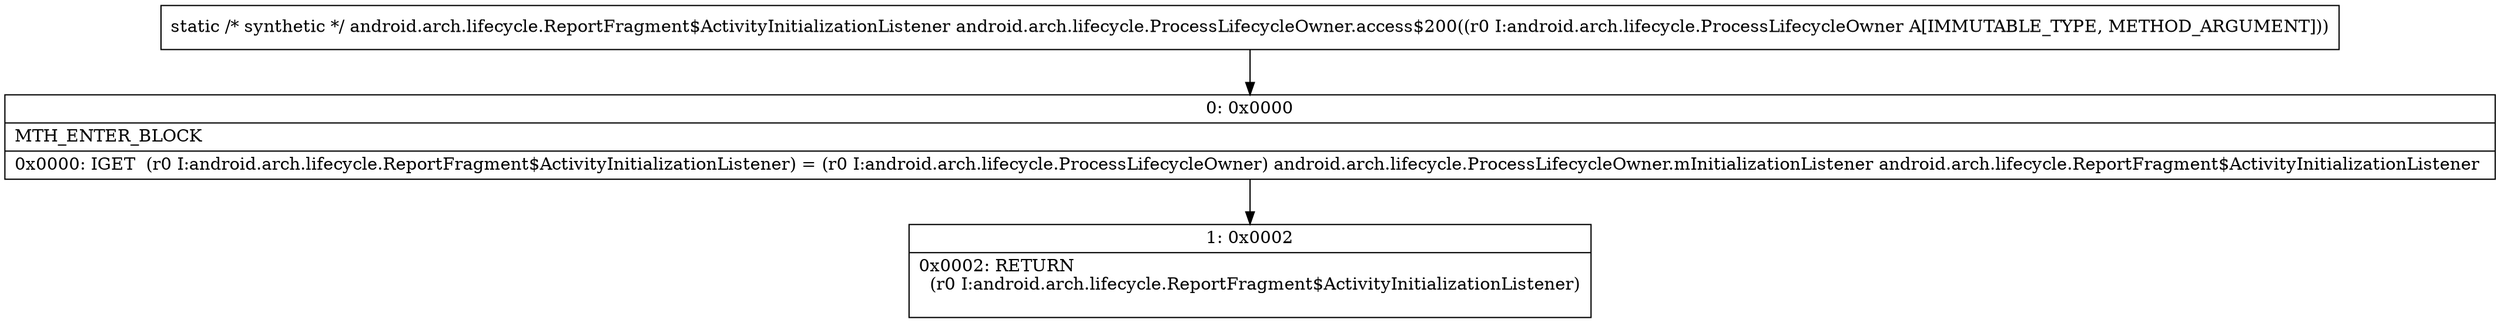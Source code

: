 digraph "CFG forandroid.arch.lifecycle.ProcessLifecycleOwner.access$200(Landroid\/arch\/lifecycle\/ProcessLifecycleOwner;)Landroid\/arch\/lifecycle\/ReportFragment$ActivityInitializationListener;" {
Node_0 [shape=record,label="{0\:\ 0x0000|MTH_ENTER_BLOCK\l|0x0000: IGET  (r0 I:android.arch.lifecycle.ReportFragment$ActivityInitializationListener) = (r0 I:android.arch.lifecycle.ProcessLifecycleOwner) android.arch.lifecycle.ProcessLifecycleOwner.mInitializationListener android.arch.lifecycle.ReportFragment$ActivityInitializationListener \l}"];
Node_1 [shape=record,label="{1\:\ 0x0002|0x0002: RETURN  \l  (r0 I:android.arch.lifecycle.ReportFragment$ActivityInitializationListener)\l \l}"];
MethodNode[shape=record,label="{static \/* synthetic *\/ android.arch.lifecycle.ReportFragment$ActivityInitializationListener android.arch.lifecycle.ProcessLifecycleOwner.access$200((r0 I:android.arch.lifecycle.ProcessLifecycleOwner A[IMMUTABLE_TYPE, METHOD_ARGUMENT])) }"];
MethodNode -> Node_0;
Node_0 -> Node_1;
}

